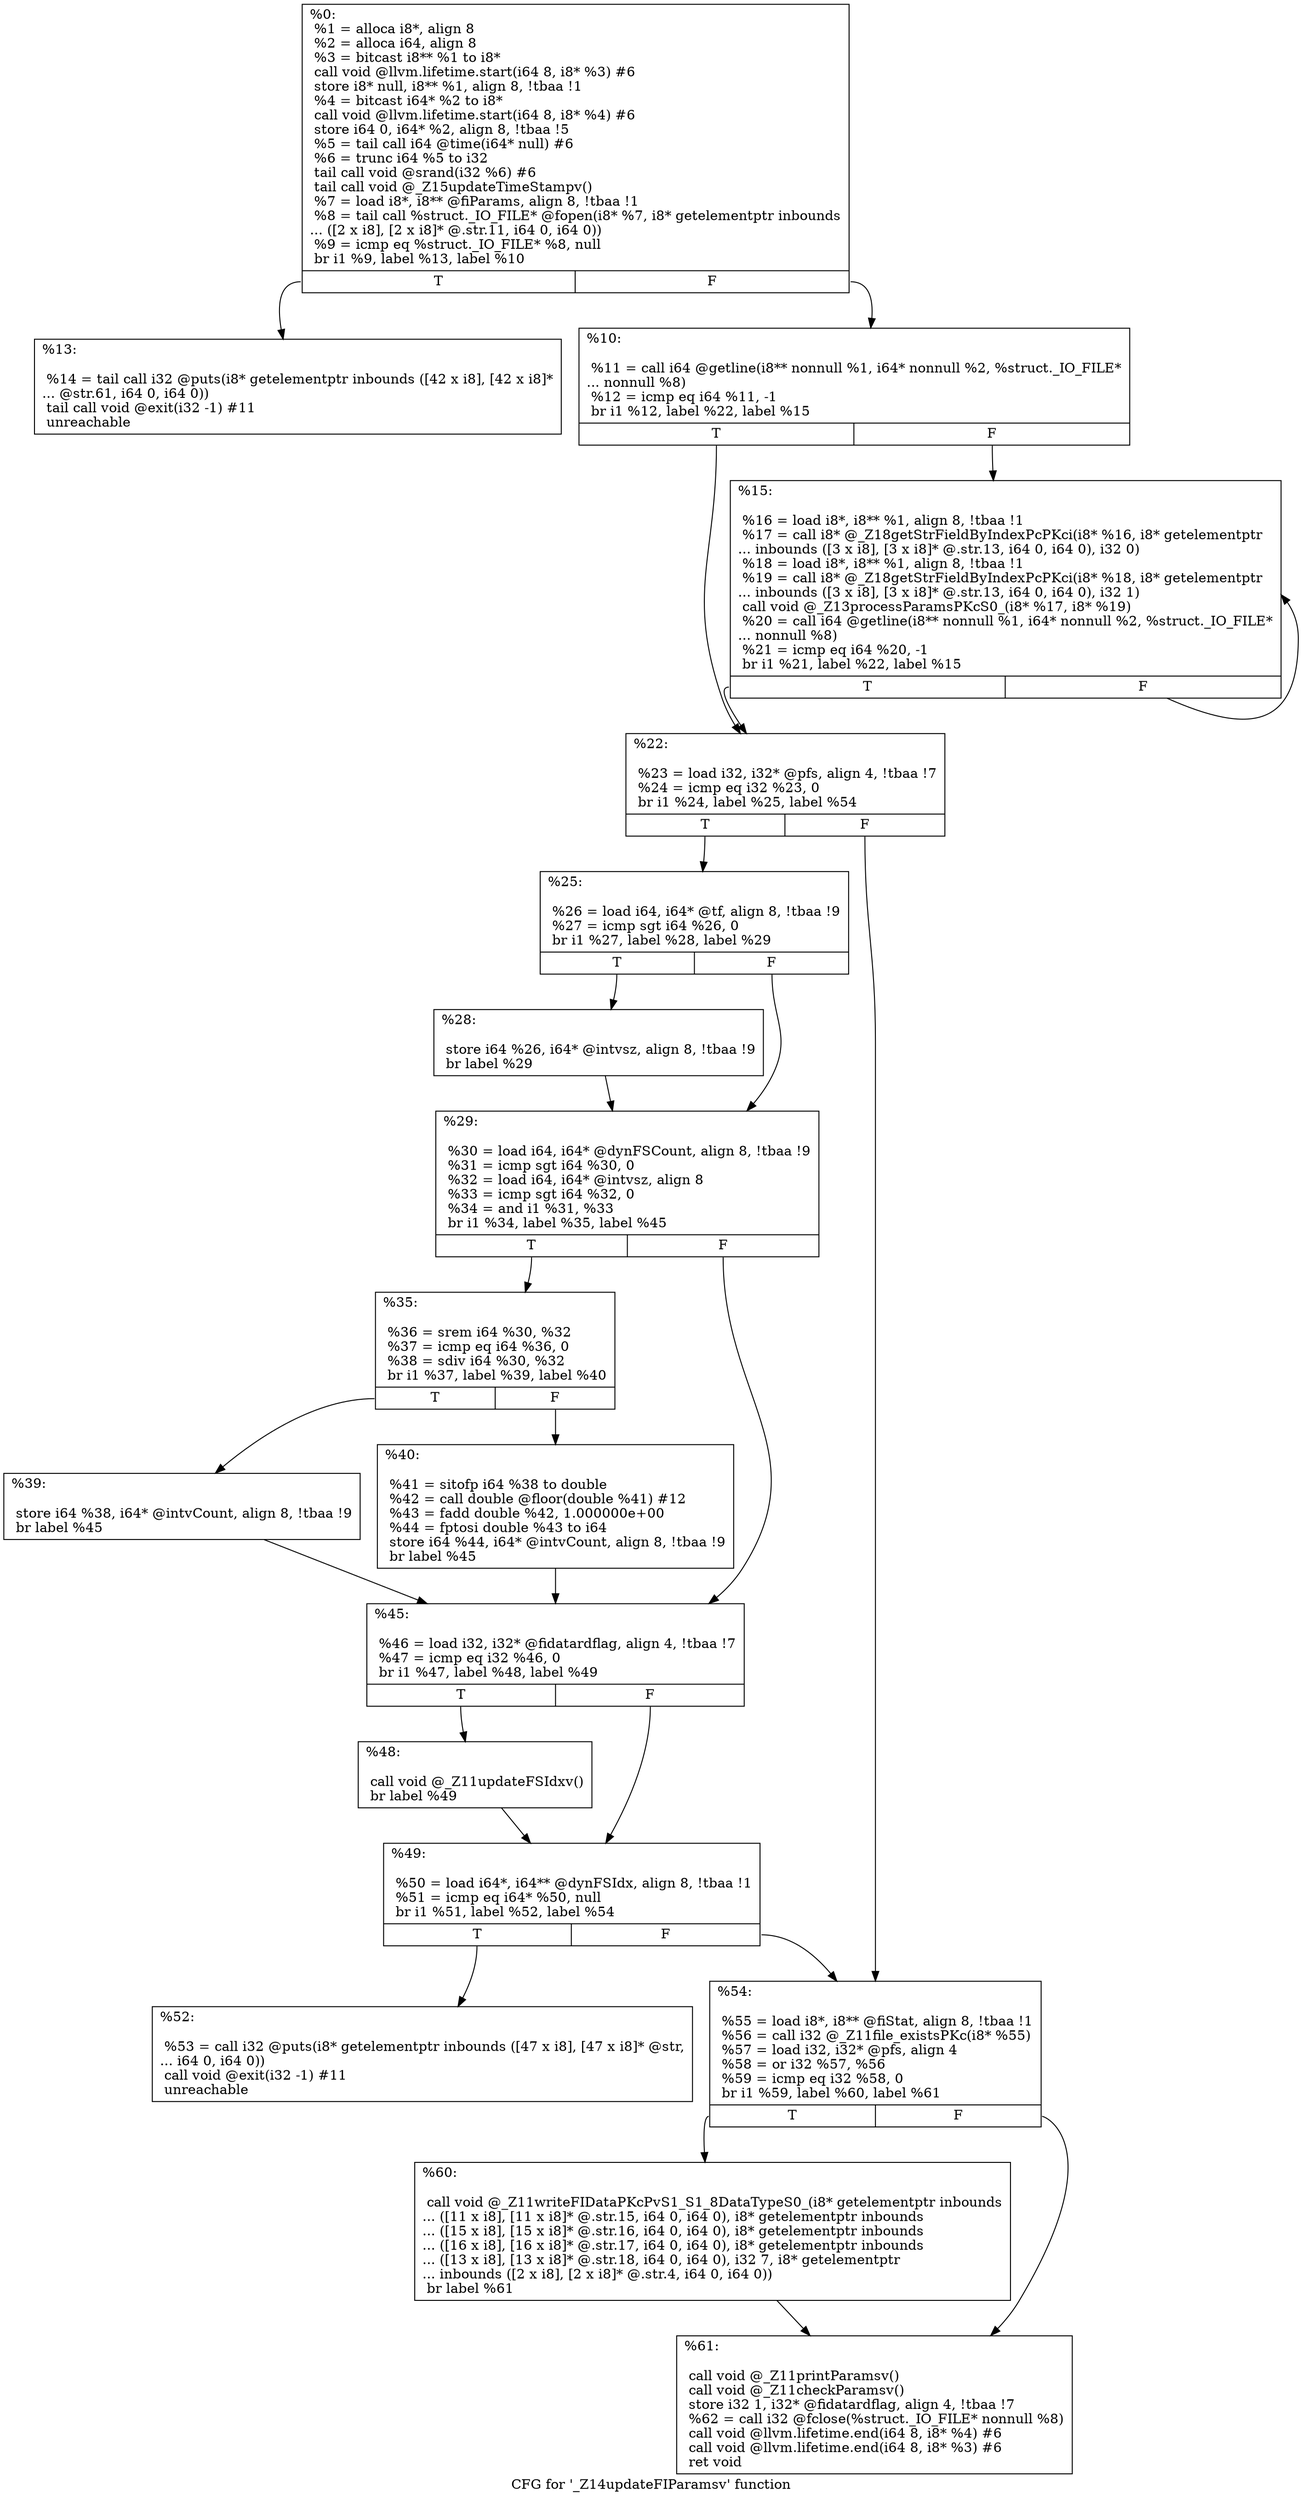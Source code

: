 digraph "CFG for '_Z14updateFIParamsv' function" {
	label="CFG for '_Z14updateFIParamsv' function";

	Node0x3134810 [shape=record,label="{%0:\l  %1 = alloca i8*, align 8\l  %2 = alloca i64, align 8\l  %3 = bitcast i8** %1 to i8*\l  call void @llvm.lifetime.start(i64 8, i8* %3) #6\l  store i8* null, i8** %1, align 8, !tbaa !1\l  %4 = bitcast i64* %2 to i8*\l  call void @llvm.lifetime.start(i64 8, i8* %4) #6\l  store i64 0, i64* %2, align 8, !tbaa !5\l  %5 = tail call i64 @time(i64* null) #6\l  %6 = trunc i64 %5 to i32\l  tail call void @srand(i32 %6) #6\l  tail call void @_Z15updateTimeStampv()\l  %7 = load i8*, i8** @fiParams, align 8, !tbaa !1\l  %8 = tail call %struct._IO_FILE* @fopen(i8* %7, i8* getelementptr inbounds\l... ([2 x i8], [2 x i8]* @.str.11, i64 0, i64 0))\l  %9 = icmp eq %struct._IO_FILE* %8, null\l  br i1 %9, label %13, label %10\l|{<s0>T|<s1>F}}"];
	Node0x3134810:s0 -> Node0x3148bb0;
	Node0x3134810:s1 -> Node0x3148b60;
	Node0x3148b60 [shape=record,label="{%10:\l\l  %11 = call i64 @getline(i8** nonnull %1, i64* nonnull %2, %struct._IO_FILE*\l... nonnull %8)\l  %12 = icmp eq i64 %11, -1\l  br i1 %12, label %22, label %15\l|{<s0>T|<s1>F}}"];
	Node0x3148b60:s0 -> Node0x3148c50;
	Node0x3148b60:s1 -> Node0x3148c00;
	Node0x3148bb0 [shape=record,label="{%13:\l\l  %14 = tail call i32 @puts(i8* getelementptr inbounds ([42 x i8], [42 x i8]*\l... @str.61, i64 0, i64 0))\l  tail call void @exit(i32 -1) #11\l  unreachable\l}"];
	Node0x3148c00 [shape=record,label="{%15:\l\l  %16 = load i8*, i8** %1, align 8, !tbaa !1\l  %17 = call i8* @_Z18getStrFieldByIndexPcPKci(i8* %16, i8* getelementptr\l... inbounds ([3 x i8], [3 x i8]* @.str.13, i64 0, i64 0), i32 0)\l  %18 = load i8*, i8** %1, align 8, !tbaa !1\l  %19 = call i8* @_Z18getStrFieldByIndexPcPKci(i8* %18, i8* getelementptr\l... inbounds ([3 x i8], [3 x i8]* @.str.13, i64 0, i64 0), i32 1)\l  call void @_Z13processParamsPKcS0_(i8* %17, i8* %19)\l  %20 = call i64 @getline(i8** nonnull %1, i64* nonnull %2, %struct._IO_FILE*\l... nonnull %8)\l  %21 = icmp eq i64 %20, -1\l  br i1 %21, label %22, label %15\l|{<s0>T|<s1>F}}"];
	Node0x3148c00:s0 -> Node0x3148c50;
	Node0x3148c00:s1 -> Node0x3148c00;
	Node0x3148c50 [shape=record,label="{%22:\l\l  %23 = load i32, i32* @pfs, align 4, !tbaa !7\l  %24 = icmp eq i32 %23, 0\l  br i1 %24, label %25, label %54\l|{<s0>T|<s1>F}}"];
	Node0x3148c50:s0 -> Node0x3148ca0;
	Node0x3148c50:s1 -> Node0x3148fc0;
	Node0x3148ca0 [shape=record,label="{%25:\l\l  %26 = load i64, i64* @tf, align 8, !tbaa !9\l  %27 = icmp sgt i64 %26, 0\l  br i1 %27, label %28, label %29\l|{<s0>T|<s1>F}}"];
	Node0x3148ca0:s0 -> Node0x3148cf0;
	Node0x3148ca0:s1 -> Node0x3148d40;
	Node0x3148cf0 [shape=record,label="{%28:\l\l  store i64 %26, i64* @intvsz, align 8, !tbaa !9\l  br label %29\l}"];
	Node0x3148cf0 -> Node0x3148d40;
	Node0x3148d40 [shape=record,label="{%29:\l\l  %30 = load i64, i64* @dynFSCount, align 8, !tbaa !9\l  %31 = icmp sgt i64 %30, 0\l  %32 = load i64, i64* @intvsz, align 8\l  %33 = icmp sgt i64 %32, 0\l  %34 = and i1 %31, %33\l  br i1 %34, label %35, label %45\l|{<s0>T|<s1>F}}"];
	Node0x3148d40:s0 -> Node0x3148d90;
	Node0x3148d40:s1 -> Node0x3148e80;
	Node0x3148d90 [shape=record,label="{%35:\l\l  %36 = srem i64 %30, %32\l  %37 = icmp eq i64 %36, 0\l  %38 = sdiv i64 %30, %32\l  br i1 %37, label %39, label %40\l|{<s0>T|<s1>F}}"];
	Node0x3148d90:s0 -> Node0x3148de0;
	Node0x3148d90:s1 -> Node0x3148e30;
	Node0x3148de0 [shape=record,label="{%39:\l\l  store i64 %38, i64* @intvCount, align 8, !tbaa !9\l  br label %45\l}"];
	Node0x3148de0 -> Node0x3148e80;
	Node0x3148e30 [shape=record,label="{%40:\l\l  %41 = sitofp i64 %38 to double\l  %42 = call double @floor(double %41) #12\l  %43 = fadd double %42, 1.000000e+00\l  %44 = fptosi double %43 to i64\l  store i64 %44, i64* @intvCount, align 8, !tbaa !9\l  br label %45\l}"];
	Node0x3148e30 -> Node0x3148e80;
	Node0x3148e80 [shape=record,label="{%45:\l\l  %46 = load i32, i32* @fidatardflag, align 4, !tbaa !7\l  %47 = icmp eq i32 %46, 0\l  br i1 %47, label %48, label %49\l|{<s0>T|<s1>F}}"];
	Node0x3148e80:s0 -> Node0x3148ed0;
	Node0x3148e80:s1 -> Node0x3148f20;
	Node0x3148ed0 [shape=record,label="{%48:\l\l  call void @_Z11updateFSIdxv()\l  br label %49\l}"];
	Node0x3148ed0 -> Node0x3148f20;
	Node0x3148f20 [shape=record,label="{%49:\l\l  %50 = load i64*, i64** @dynFSIdx, align 8, !tbaa !1\l  %51 = icmp eq i64* %50, null\l  br i1 %51, label %52, label %54\l|{<s0>T|<s1>F}}"];
	Node0x3148f20:s0 -> Node0x3148f70;
	Node0x3148f20:s1 -> Node0x3148fc0;
	Node0x3148f70 [shape=record,label="{%52:\l\l  %53 = call i32 @puts(i8* getelementptr inbounds ([47 x i8], [47 x i8]* @str,\l... i64 0, i64 0))\l  call void @exit(i32 -1) #11\l  unreachable\l}"];
	Node0x3148fc0 [shape=record,label="{%54:\l\l  %55 = load i8*, i8** @fiStat, align 8, !tbaa !1\l  %56 = call i32 @_Z11file_existsPKc(i8* %55)\l  %57 = load i32, i32* @pfs, align 4\l  %58 = or i32 %57, %56\l  %59 = icmp eq i32 %58, 0\l  br i1 %59, label %60, label %61\l|{<s0>T|<s1>F}}"];
	Node0x3148fc0:s0 -> Node0x3149010;
	Node0x3148fc0:s1 -> Node0x3149060;
	Node0x3149010 [shape=record,label="{%60:\l\l  call void @_Z11writeFIDataPKcPvS1_S1_8DataTypeS0_(i8* getelementptr inbounds\l... ([11 x i8], [11 x i8]* @.str.15, i64 0, i64 0), i8* getelementptr inbounds\l... ([15 x i8], [15 x i8]* @.str.16, i64 0, i64 0), i8* getelementptr inbounds\l... ([16 x i8], [16 x i8]* @.str.17, i64 0, i64 0), i8* getelementptr inbounds\l... ([13 x i8], [13 x i8]* @.str.18, i64 0, i64 0), i32 7, i8* getelementptr\l... inbounds ([2 x i8], [2 x i8]* @.str.4, i64 0, i64 0))\l  br label %61\l}"];
	Node0x3149010 -> Node0x3149060;
	Node0x3149060 [shape=record,label="{%61:\l\l  call void @_Z11printParamsv()\l  call void @_Z11checkParamsv()\l  store i32 1, i32* @fidatardflag, align 4, !tbaa !7\l  %62 = call i32 @fclose(%struct._IO_FILE* nonnull %8)\l  call void @llvm.lifetime.end(i64 8, i8* %4) #6\l  call void @llvm.lifetime.end(i64 8, i8* %3) #6\l  ret void\l}"];
}
